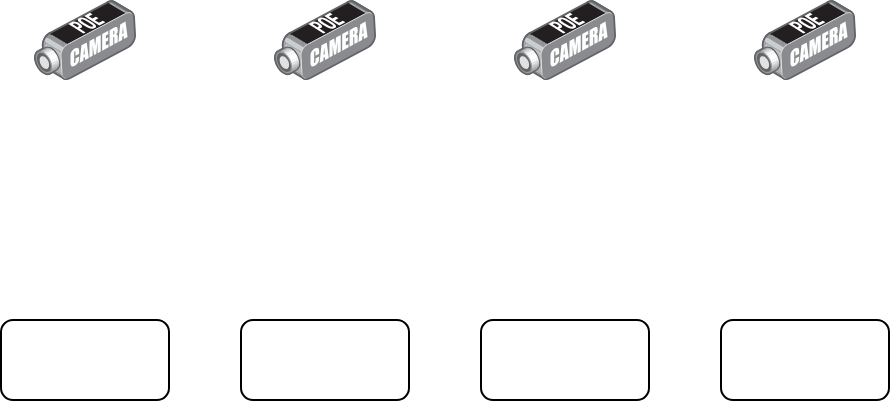 <mxfile version="14.4.5" type="github">
  <diagram id="cCJnxMXBAtRdat_ASji1" name="Page-1">
    <mxGraphModel dx="946" dy="614" grid="1" gridSize="10" guides="1" tooltips="1" connect="1" arrows="1" fold="1" page="1" pageScale="1" pageWidth="850" pageHeight="1100" math="0" shadow="0">
      <root>
        <mxCell id="0" />
        <mxCell id="1" parent="0" />
        <mxCell id="f7P9pab2XVLLpQTwuehZ-1" value="" style="points=[];aspect=fixed;html=1;align=center;shadow=0;dashed=0;image;image=img/lib/allied_telesis/security/POE_DVS_Camera.svg;" vertex="1" parent="1">
          <mxGeometry x="200" y="40" width="51" height="40.2" as="geometry" />
        </mxCell>
        <mxCell id="f7P9pab2XVLLpQTwuehZ-2" value="" style="points=[];aspect=fixed;html=1;align=center;shadow=0;dashed=0;image;image=img/lib/allied_telesis/security/POE_DVS_Camera.svg;" vertex="1" parent="1">
          <mxGeometry x="320" y="40" width="51" height="40.2" as="geometry" />
        </mxCell>
        <mxCell id="f7P9pab2XVLLpQTwuehZ-3" value="" style="points=[];aspect=fixed;html=1;align=center;shadow=0;dashed=0;image;image=img/lib/allied_telesis/security/POE_DVS_Camera.svg;" vertex="1" parent="1">
          <mxGeometry x="440" y="40" width="51" height="40.2" as="geometry" />
        </mxCell>
        <mxCell id="f7P9pab2XVLLpQTwuehZ-4" value="" style="points=[];aspect=fixed;html=1;align=center;shadow=0;dashed=0;image;image=img/lib/allied_telesis/security/POE_DVS_Camera.svg;" vertex="1" parent="1">
          <mxGeometry x="560" y="40" width="51" height="40.2" as="geometry" />
        </mxCell>
        <mxCell id="f7P9pab2XVLLpQTwuehZ-5" value="" style="rounded=1;whiteSpace=wrap;html=1;" vertex="1" parent="1">
          <mxGeometry x="183.5" y="200" width="84" height="40" as="geometry" />
        </mxCell>
        <mxCell id="f7P9pab2XVLLpQTwuehZ-6" value="" style="rounded=1;whiteSpace=wrap;html=1;" vertex="1" parent="1">
          <mxGeometry x="303.5" y="200" width="84" height="40" as="geometry" />
        </mxCell>
        <mxCell id="f7P9pab2XVLLpQTwuehZ-7" value="" style="rounded=1;whiteSpace=wrap;html=1;" vertex="1" parent="1">
          <mxGeometry x="423.5" y="200" width="84" height="40" as="geometry" />
        </mxCell>
        <mxCell id="f7P9pab2XVLLpQTwuehZ-8" value="" style="rounded=1;whiteSpace=wrap;html=1;" vertex="1" parent="1">
          <mxGeometry x="543.5" y="200" width="84" height="40" as="geometry" />
        </mxCell>
      </root>
    </mxGraphModel>
  </diagram>
</mxfile>

